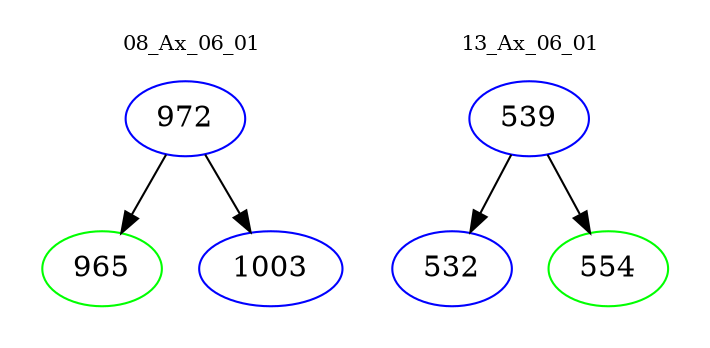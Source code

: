 digraph{
subgraph cluster_0 {
color = white
label = "08_Ax_06_01";
fontsize=10;
T0_972 [label="972", color="blue"]
T0_972 -> T0_965 [color="black"]
T0_965 [label="965", color="green"]
T0_972 -> T0_1003 [color="black"]
T0_1003 [label="1003", color="blue"]
}
subgraph cluster_1 {
color = white
label = "13_Ax_06_01";
fontsize=10;
T1_539 [label="539", color="blue"]
T1_539 -> T1_532 [color="black"]
T1_532 [label="532", color="blue"]
T1_539 -> T1_554 [color="black"]
T1_554 [label="554", color="green"]
}
}
